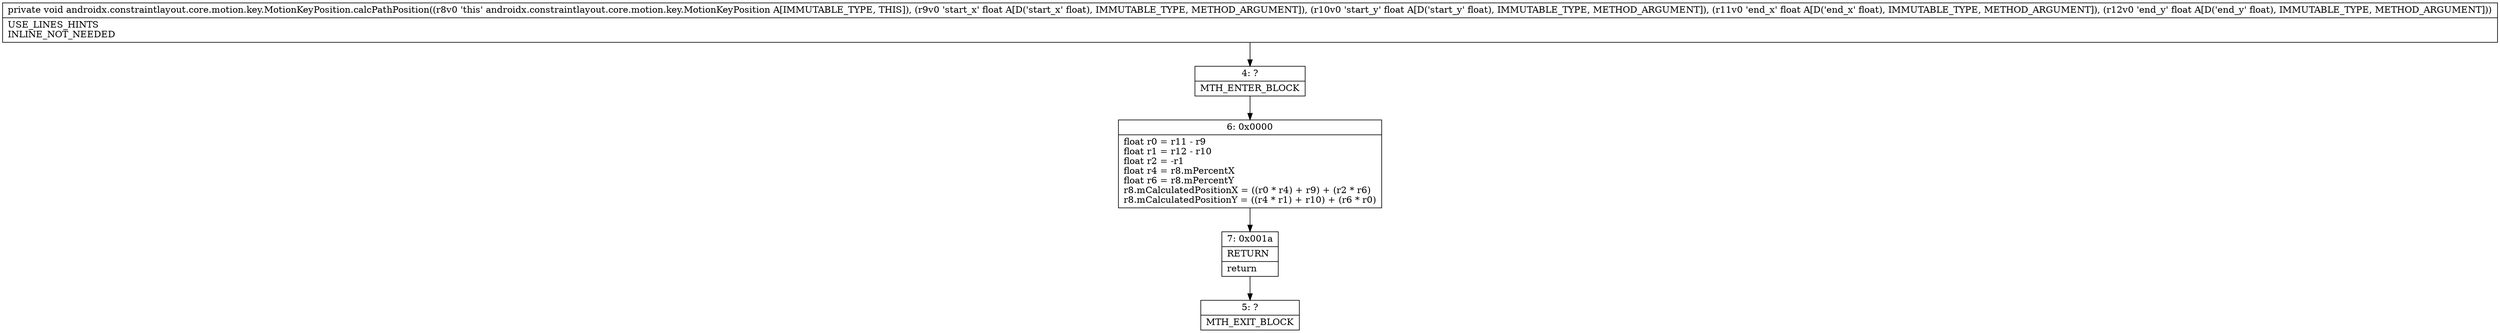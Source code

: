 digraph "CFG forandroidx.constraintlayout.core.motion.key.MotionKeyPosition.calcPathPosition(FFFF)V" {
Node_4 [shape=record,label="{4\:\ ?|MTH_ENTER_BLOCK\l}"];
Node_6 [shape=record,label="{6\:\ 0x0000|float r0 = r11 \- r9\lfloat r1 = r12 \- r10\lfloat r2 = \-r1\lfloat r4 = r8.mPercentX\lfloat r6 = r8.mPercentY\lr8.mCalculatedPositionX = ((r0 * r4) + r9) + (r2 * r6)\lr8.mCalculatedPositionY = ((r4 * r1) + r10) + (r6 * r0)\l}"];
Node_7 [shape=record,label="{7\:\ 0x001a|RETURN\l|return\l}"];
Node_5 [shape=record,label="{5\:\ ?|MTH_EXIT_BLOCK\l}"];
MethodNode[shape=record,label="{private void androidx.constraintlayout.core.motion.key.MotionKeyPosition.calcPathPosition((r8v0 'this' androidx.constraintlayout.core.motion.key.MotionKeyPosition A[IMMUTABLE_TYPE, THIS]), (r9v0 'start_x' float A[D('start_x' float), IMMUTABLE_TYPE, METHOD_ARGUMENT]), (r10v0 'start_y' float A[D('start_y' float), IMMUTABLE_TYPE, METHOD_ARGUMENT]), (r11v0 'end_x' float A[D('end_x' float), IMMUTABLE_TYPE, METHOD_ARGUMENT]), (r12v0 'end_y' float A[D('end_y' float), IMMUTABLE_TYPE, METHOD_ARGUMENT]))  | USE_LINES_HINTS\lINLINE_NOT_NEEDED\l}"];
MethodNode -> Node_4;Node_4 -> Node_6;
Node_6 -> Node_7;
Node_7 -> Node_5;
}

